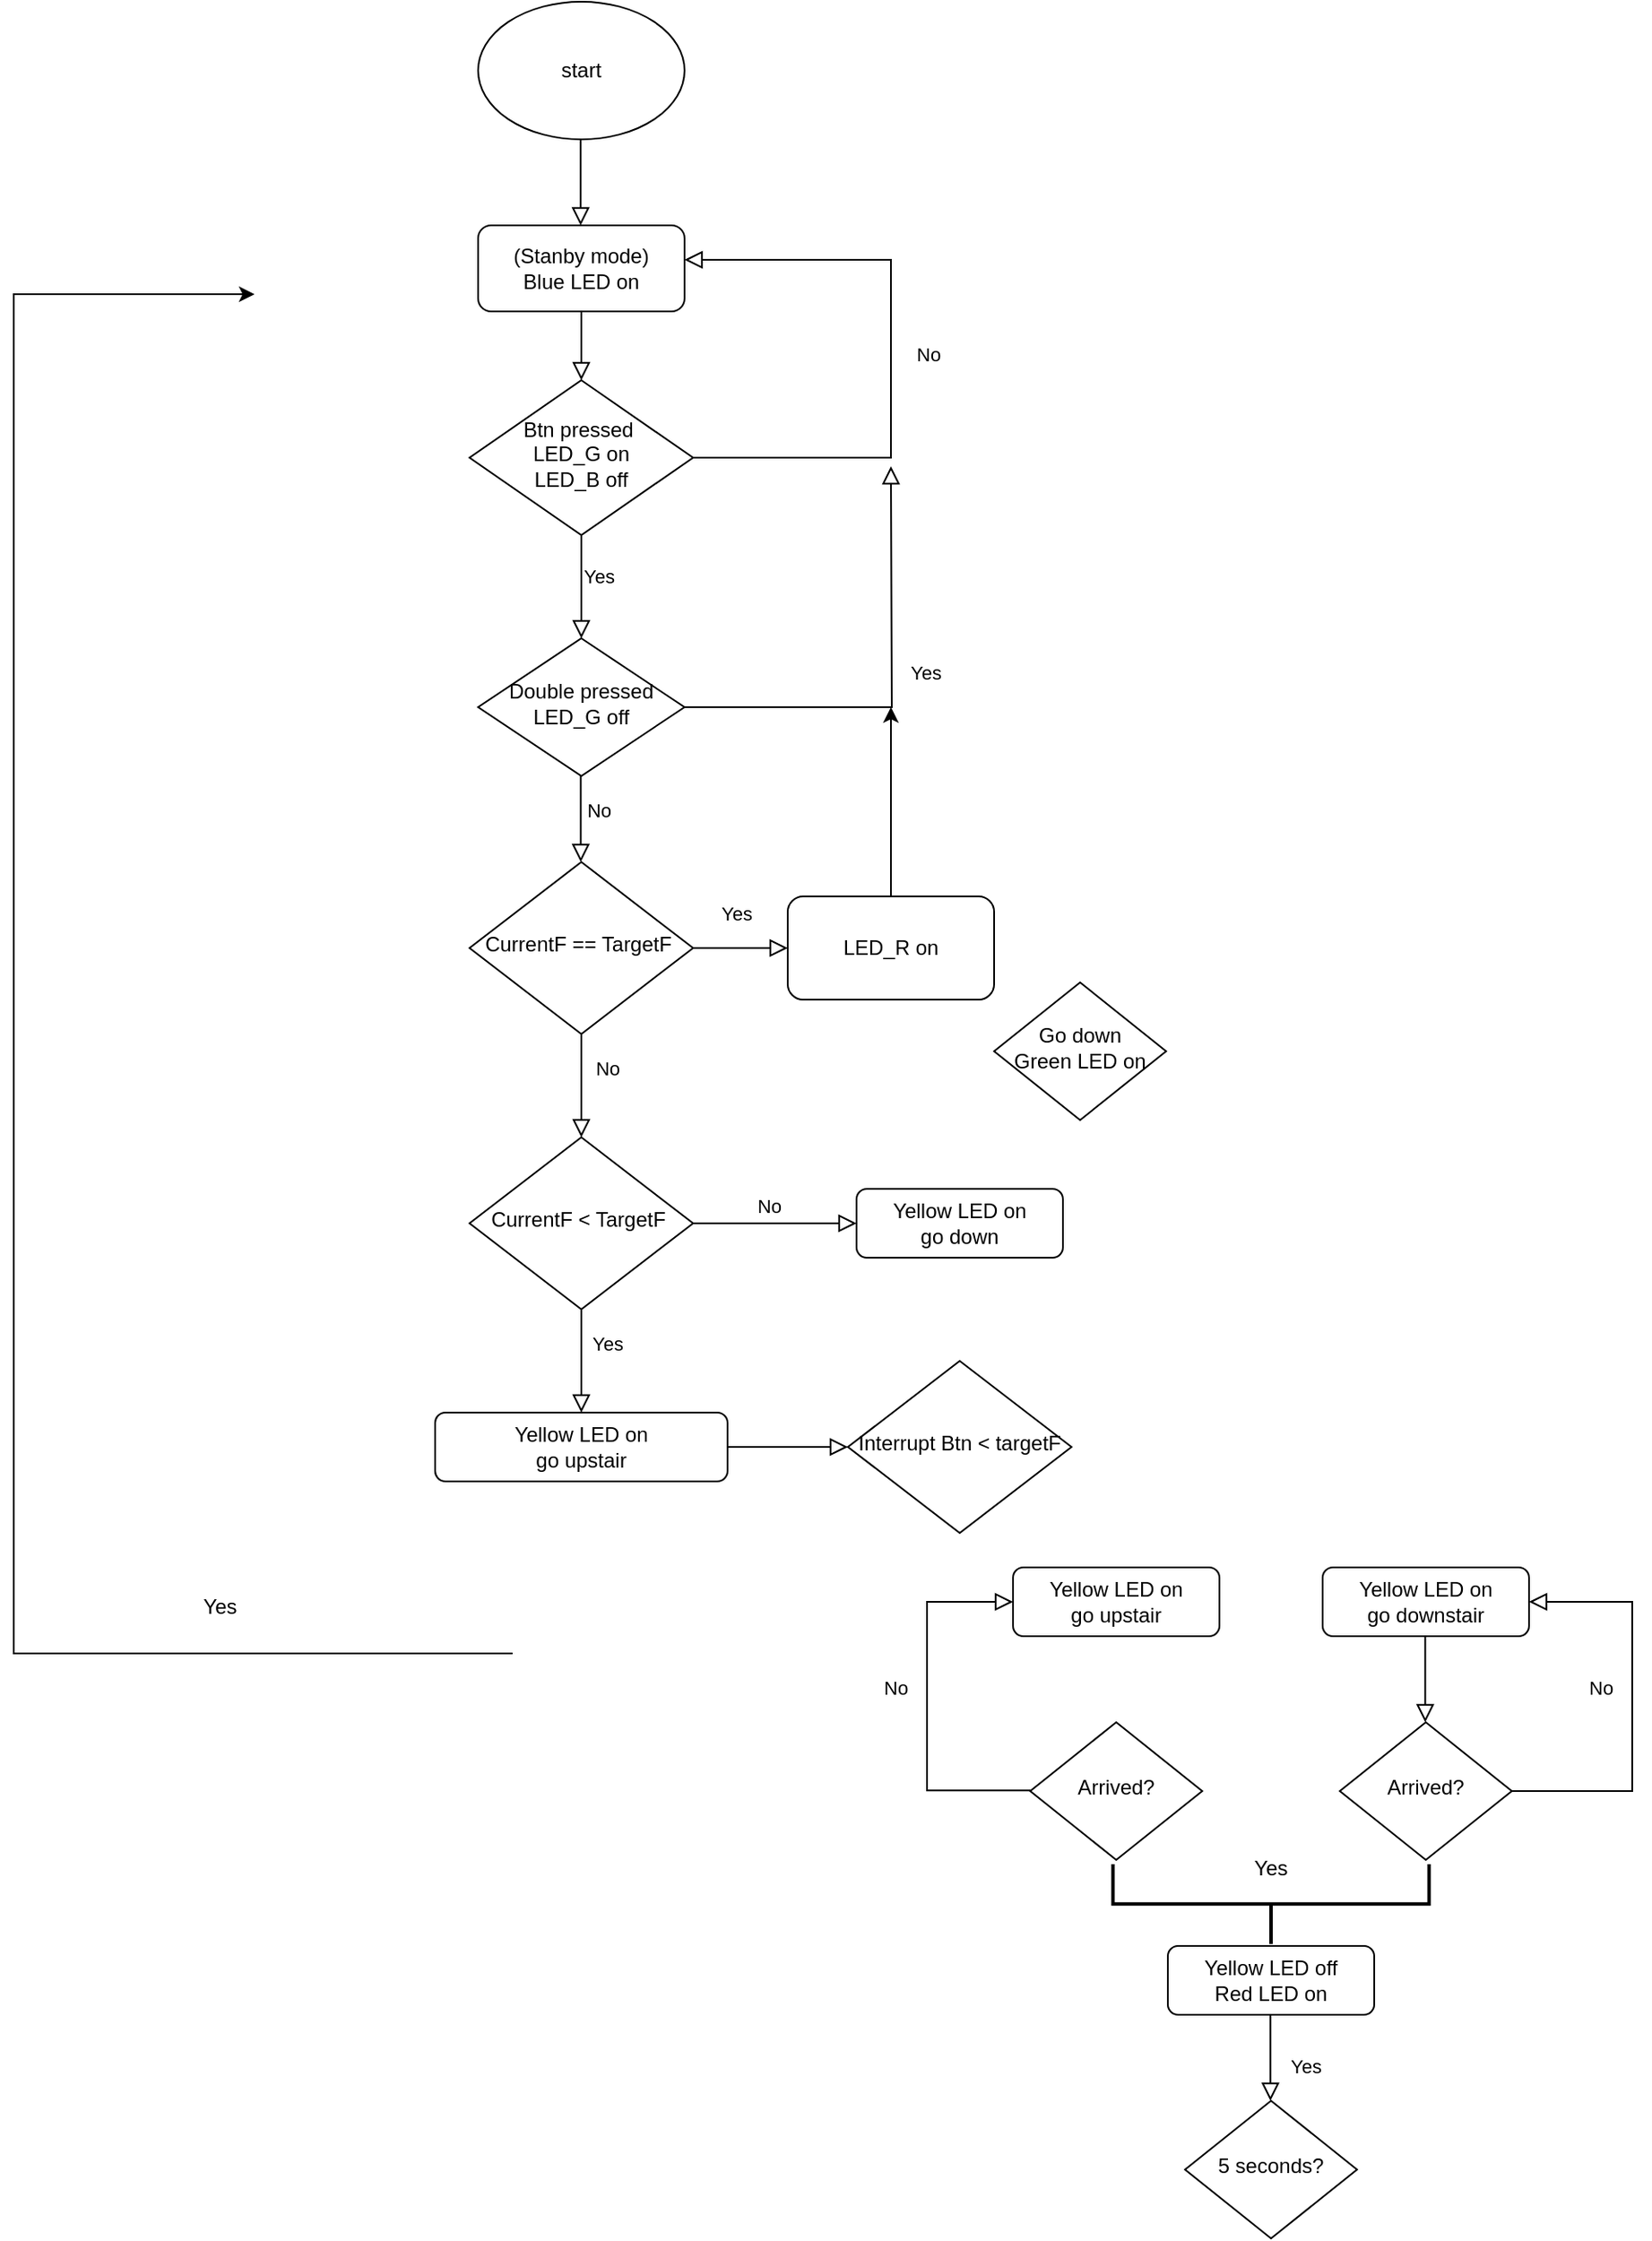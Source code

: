 <mxfile version="26.0.10">
  <diagram id="C5RBs43oDa-KdzZeNtuy" name="Page-1">
    <mxGraphModel dx="581" dy="1921" grid="1" gridSize="10" guides="1" tooltips="1" connect="1" arrows="1" fold="1" page="1" pageScale="1" pageWidth="827" pageHeight="1169" math="0" shadow="0">
      <root>
        <mxCell id="WIyWlLk6GJQsqaUBKTNV-0" />
        <mxCell id="WIyWlLk6GJQsqaUBKTNV-1" parent="WIyWlLk6GJQsqaUBKTNV-0" />
        <mxCell id="WIyWlLk6GJQsqaUBKTNV-2" value="" style="rounded=0;html=1;jettySize=auto;orthogonalLoop=1;fontSize=11;endArrow=block;endFill=0;endSize=8;strokeWidth=1;shadow=0;labelBackgroundColor=none;edgeStyle=orthogonalEdgeStyle;" parent="WIyWlLk6GJQsqaUBKTNV-1" source="WIyWlLk6GJQsqaUBKTNV-3" edge="1" target="WIyWlLk6GJQsqaUBKTNV-6">
          <mxGeometry relative="1" as="geometry">
            <mxPoint x="630" y="150" as="targetPoint" />
            <Array as="points" />
          </mxGeometry>
        </mxCell>
        <mxCell id="WIyWlLk6GJQsqaUBKTNV-3" value="(Stanby mode)&lt;div&gt;Blue LED on&lt;/div&gt;" style="rounded=1;whiteSpace=wrap;html=1;fontSize=12;glass=0;strokeWidth=1;shadow=0;" parent="WIyWlLk6GJQsqaUBKTNV-1" vertex="1">
          <mxGeometry x="570" y="60" width="120" height="50" as="geometry" />
        </mxCell>
        <mxCell id="WIyWlLk6GJQsqaUBKTNV-6" value="Btn pressed&amp;nbsp;&lt;div&gt;LED_G on&lt;/div&gt;&lt;div&gt;LED_B off&lt;/div&gt;" style="rhombus;whiteSpace=wrap;html=1;shadow=0;fontFamily=Helvetica;fontSize=12;align=center;strokeWidth=1;spacing=6;spacingTop=-4;" parent="WIyWlLk6GJQsqaUBKTNV-1" vertex="1">
          <mxGeometry x="565" y="150" width="130" height="90" as="geometry" />
        </mxCell>
        <mxCell id="innuWxYT5MC4HVouVCik-4" value="&amp;nbsp;No" style="edgeStyle=orthogonalEdgeStyle;rounded=0;html=1;jettySize=auto;orthogonalLoop=1;fontSize=11;endArrow=block;endFill=0;endSize=8;strokeWidth=1;shadow=0;labelBackgroundColor=none;entryX=1;entryY=0.5;entryDx=0;entryDy=0;exitX=1;exitY=0.5;exitDx=0;exitDy=0;" parent="WIyWlLk6GJQsqaUBKTNV-1" edge="1" source="WIyWlLk6GJQsqaUBKTNV-6">
          <mxGeometry y="-20" relative="1" as="geometry">
            <mxPoint as="offset" />
            <mxPoint x="680" y="190" as="sourcePoint" />
            <mxPoint x="690.0" y="80" as="targetPoint" />
            <Array as="points">
              <mxPoint x="810" y="195" />
              <mxPoint x="810" y="80" />
            </Array>
          </mxGeometry>
        </mxCell>
        <mxCell id="innuWxYT5MC4HVouVCik-6" value="Yes" style="edgeStyle=orthogonalEdgeStyle;rounded=0;html=1;jettySize=auto;orthogonalLoop=1;fontSize=11;endArrow=block;endFill=0;endSize=8;strokeWidth=1;shadow=0;labelBackgroundColor=none;entryX=0.5;entryY=0;entryDx=0;entryDy=0;" parent="WIyWlLk6GJQsqaUBKTNV-1" edge="1" target="9cQ_8xVSp9rurpWO9p4a-2" source="WIyWlLk6GJQsqaUBKTNV-6">
          <mxGeometry x="-0.2" y="10" relative="1" as="geometry">
            <mxPoint as="offset" />
            <mxPoint x="630" y="240" as="sourcePoint" />
            <mxPoint x="630" y="280" as="targetPoint" />
          </mxGeometry>
        </mxCell>
        <mxCell id="innuWxYT5MC4HVouVCik-12" value="Yes" style="edgeStyle=orthogonalEdgeStyle;rounded=0;html=1;jettySize=auto;orthogonalLoop=1;fontSize=11;endArrow=block;endFill=0;endSize=8;strokeWidth=1;shadow=0;labelBackgroundColor=none;exitX=1;exitY=0.5;exitDx=0;exitDy=0;" parent="WIyWlLk6GJQsqaUBKTNV-1" edge="1" source="9cQ_8xVSp9rurpWO9p4a-2">
          <mxGeometry x="0.079" y="-20" relative="1" as="geometry">
            <mxPoint as="offset" />
            <mxPoint x="680" y="319.6" as="sourcePoint" />
            <mxPoint x="810" y="200" as="targetPoint" />
          </mxGeometry>
        </mxCell>
        <mxCell id="innuWxYT5MC4HVouVCik-15" value="Yellow LED on&lt;div&gt;go upstair&lt;/div&gt;" style="rounded=1;whiteSpace=wrap;html=1;fontSize=12;glass=0;strokeWidth=1;shadow=0;" parent="WIyWlLk6GJQsqaUBKTNV-1" vertex="1">
          <mxGeometry x="881" y="840" width="120" height="40" as="geometry" />
        </mxCell>
        <mxCell id="innuWxYT5MC4HVouVCik-16" value="Arrived?" style="rhombus;whiteSpace=wrap;html=1;shadow=0;fontFamily=Helvetica;fontSize=12;align=center;strokeWidth=1;spacing=6;spacingTop=-4;" parent="WIyWlLk6GJQsqaUBKTNV-1" vertex="1">
          <mxGeometry x="891" y="930" width="100" height="80" as="geometry" />
        </mxCell>
        <mxCell id="innuWxYT5MC4HVouVCik-26" value="" style="edgeStyle=orthogonalEdgeStyle;rounded=0;html=1;jettySize=auto;orthogonalLoop=1;fontSize=11;endArrow=block;endFill=0;endSize=8;strokeWidth=1;shadow=0;labelBackgroundColor=none;exitX=1;exitY=0.5;exitDx=0;exitDy=0;entryX=0;entryY=0.5;entryDx=0;entryDy=0;" parent="WIyWlLk6GJQsqaUBKTNV-1" edge="1" target="9cQ_8xVSp9rurpWO9p4a-15" source="9cQ_8xVSp9rurpWO9p4a-20">
          <mxGeometry x="-0.2" y="10" relative="1" as="geometry">
            <mxPoint as="offset" />
            <mxPoint x="750" y="790" as="sourcePoint" />
            <mxPoint x="750" y="840" as="targetPoint" />
          </mxGeometry>
        </mxCell>
        <mxCell id="innuWxYT5MC4HVouVCik-29" value="&amp;nbsp;No" style="edgeStyle=orthogonalEdgeStyle;rounded=0;html=1;jettySize=auto;orthogonalLoop=1;fontSize=11;endArrow=block;endFill=0;endSize=8;strokeWidth=1;shadow=0;labelBackgroundColor=none;entryX=0;entryY=0.5;entryDx=0;entryDy=0;" parent="WIyWlLk6GJQsqaUBKTNV-1" target="innuWxYT5MC4HVouVCik-15" edge="1">
          <mxGeometry x="0.089" y="20" relative="1" as="geometry">
            <mxPoint as="offset" />
            <mxPoint x="891" y="969.6" as="sourcePoint" />
            <mxPoint x="831" y="770" as="targetPoint" />
            <Array as="points">
              <mxPoint x="831" y="970" />
              <mxPoint x="831" y="860" />
            </Array>
          </mxGeometry>
        </mxCell>
        <mxCell id="innuWxYT5MC4HVouVCik-33" value="Yellow LED off&lt;div&gt;Red LED on&lt;/div&gt;" style="rounded=1;whiteSpace=wrap;html=1;fontSize=12;glass=0;strokeWidth=1;shadow=0;" parent="WIyWlLk6GJQsqaUBKTNV-1" vertex="1">
          <mxGeometry x="971" y="1060" width="120" height="40" as="geometry" />
        </mxCell>
        <mxCell id="innuWxYT5MC4HVouVCik-68" style="edgeStyle=orthogonalEdgeStyle;rounded=0;orthogonalLoop=1;jettySize=auto;html=1;" parent="WIyWlLk6GJQsqaUBKTNV-1" edge="1">
          <mxGeometry relative="1" as="geometry">
            <mxPoint x="590" y="890" as="sourcePoint" />
            <Array as="points">
              <mxPoint x="590" y="890" />
              <mxPoint x="300" y="890" />
              <mxPoint x="300" y="100" />
            </Array>
            <mxPoint x="440" y="100" as="targetPoint" />
          </mxGeometry>
        </mxCell>
        <mxCell id="innuWxYT5MC4HVouVCik-42" value="Yes" style="edgeStyle=orthogonalEdgeStyle;rounded=0;html=1;jettySize=auto;orthogonalLoop=1;fontSize=11;endArrow=block;endFill=0;endSize=8;strokeWidth=1;shadow=0;labelBackgroundColor=none;" parent="WIyWlLk6GJQsqaUBKTNV-1" edge="1">
          <mxGeometry x="0.2" y="20" relative="1" as="geometry">
            <mxPoint as="offset" />
            <mxPoint x="1030.65" y="1100" as="sourcePoint" />
            <mxPoint x="1030.65" y="1150" as="targetPoint" />
          </mxGeometry>
        </mxCell>
        <mxCell id="innuWxYT5MC4HVouVCik-43" value="5 seconds?" style="rhombus;whiteSpace=wrap;html=1;shadow=0;fontFamily=Helvetica;fontSize=12;align=center;strokeWidth=1;spacing=6;spacingTop=-4;" parent="WIyWlLk6GJQsqaUBKTNV-1" vertex="1">
          <mxGeometry x="981" y="1150" width="100" height="80" as="geometry" />
        </mxCell>
        <mxCell id="innuWxYT5MC4HVouVCik-45" value="Go down&lt;div&gt;Green LED on&lt;/div&gt;" style="rhombus;whiteSpace=wrap;html=1;shadow=0;fontFamily=Helvetica;fontSize=12;align=center;strokeWidth=1;spacing=6;spacingTop=-4;" parent="WIyWlLk6GJQsqaUBKTNV-1" vertex="1">
          <mxGeometry x="870" y="500" width="100" height="80" as="geometry" />
        </mxCell>
        <mxCell id="innuWxYT5MC4HVouVCik-54" value="Yellow LED on&lt;div&gt;go downstair&lt;/div&gt;" style="rounded=1;whiteSpace=wrap;html=1;fontSize=12;glass=0;strokeWidth=1;shadow=0;" parent="WIyWlLk6GJQsqaUBKTNV-1" vertex="1">
          <mxGeometry x="1061" y="840" width="120" height="40" as="geometry" />
        </mxCell>
        <mxCell id="innuWxYT5MC4HVouVCik-55" value="" style="edgeStyle=orthogonalEdgeStyle;rounded=0;html=1;jettySize=auto;orthogonalLoop=1;fontSize=11;endArrow=block;endFill=0;endSize=8;strokeWidth=1;shadow=0;labelBackgroundColor=none;" parent="WIyWlLk6GJQsqaUBKTNV-1" edge="1">
          <mxGeometry x="-0.2" y="10" relative="1" as="geometry">
            <mxPoint as="offset" />
            <mxPoint x="1120.66" y="880" as="sourcePoint" />
            <mxPoint x="1120.66" y="930" as="targetPoint" />
          </mxGeometry>
        </mxCell>
        <mxCell id="innuWxYT5MC4HVouVCik-56" value="Arrived?" style="rhombus;whiteSpace=wrap;html=1;shadow=0;fontFamily=Helvetica;fontSize=12;align=center;strokeWidth=1;spacing=6;spacingTop=-4;" parent="WIyWlLk6GJQsqaUBKTNV-1" vertex="1">
          <mxGeometry x="1071" y="930" width="100" height="80" as="geometry" />
        </mxCell>
        <mxCell id="innuWxYT5MC4HVouVCik-58" value="" style="strokeWidth=2;html=1;shape=mxgraph.flowchart.annotation_2;align=left;labelPosition=right;pointerEvents=1;rotation=-90;" parent="WIyWlLk6GJQsqaUBKTNV-1" vertex="1">
          <mxGeometry x="1007.8" y="943.81" width="46.39" height="183.75" as="geometry" />
        </mxCell>
        <mxCell id="innuWxYT5MC4HVouVCik-61" value="Yes" style="text;html=1;align=center;verticalAlign=middle;whiteSpace=wrap;rounded=0;" parent="WIyWlLk6GJQsqaUBKTNV-1" vertex="1">
          <mxGeometry x="1001" y="1000" width="60" height="30" as="geometry" />
        </mxCell>
        <mxCell id="innuWxYT5MC4HVouVCik-66" value="&amp;nbsp;No" style="edgeStyle=orthogonalEdgeStyle;rounded=0;html=1;jettySize=auto;orthogonalLoop=1;fontSize=11;endArrow=block;endFill=0;endSize=8;strokeWidth=1;shadow=0;labelBackgroundColor=none;entryX=1;entryY=0.5;entryDx=0;entryDy=0;" parent="WIyWlLk6GJQsqaUBKTNV-1" source="innuWxYT5MC4HVouVCik-56" target="innuWxYT5MC4HVouVCik-54" edge="1">
          <mxGeometry x="0.089" y="20" relative="1" as="geometry">
            <mxPoint as="offset" />
            <mxPoint x="1301" y="969.6" as="sourcePoint" />
            <mxPoint x="1291" y="860" as="targetPoint" />
            <Array as="points">
              <mxPoint x="1241" y="970" />
              <mxPoint x="1241" y="860" />
            </Array>
          </mxGeometry>
        </mxCell>
        <mxCell id="innuWxYT5MC4HVouVCik-69" value="Yes" style="text;html=1;align=center;verticalAlign=middle;whiteSpace=wrap;rounded=0;" parent="WIyWlLk6GJQsqaUBKTNV-1" vertex="1">
          <mxGeometry x="390" y="847.9" width="60" height="30" as="geometry" />
        </mxCell>
        <mxCell id="9cQ_8xVSp9rurpWO9p4a-0" value="start" style="ellipse;whiteSpace=wrap;html=1;" vertex="1" parent="WIyWlLk6GJQsqaUBKTNV-1">
          <mxGeometry x="570" y="-70" width="120" height="80" as="geometry" />
        </mxCell>
        <mxCell id="9cQ_8xVSp9rurpWO9p4a-1" value="" style="rounded=0;html=1;jettySize=auto;orthogonalLoop=1;fontSize=11;endArrow=block;endFill=0;endSize=8;strokeWidth=1;shadow=0;labelBackgroundColor=none;edgeStyle=orthogonalEdgeStyle;" edge="1" parent="WIyWlLk6GJQsqaUBKTNV-1">
          <mxGeometry relative="1" as="geometry">
            <mxPoint x="629.6" y="59.96" as="targetPoint" />
            <Array as="points">
              <mxPoint x="629.6" y="59.96" />
            </Array>
            <mxPoint x="629.6" y="9.96" as="sourcePoint" />
          </mxGeometry>
        </mxCell>
        <mxCell id="9cQ_8xVSp9rurpWO9p4a-2" value="Double pressed&lt;div&gt;LED_G off&lt;/div&gt;" style="rhombus;whiteSpace=wrap;html=1;shadow=0;fontFamily=Helvetica;fontSize=12;align=center;strokeWidth=1;spacing=6;spacingTop=-4;" vertex="1" parent="WIyWlLk6GJQsqaUBKTNV-1">
          <mxGeometry x="570" y="300" width="120" height="80" as="geometry" />
        </mxCell>
        <mxCell id="9cQ_8xVSp9rurpWO9p4a-3" value="No" style="edgeStyle=orthogonalEdgeStyle;rounded=0;html=1;jettySize=auto;orthogonalLoop=1;fontSize=11;endArrow=block;endFill=0;endSize=8;strokeWidth=1;shadow=0;labelBackgroundColor=none;" edge="1" parent="WIyWlLk6GJQsqaUBKTNV-1">
          <mxGeometry x="-0.2" y="10" relative="1" as="geometry">
            <mxPoint as="offset" />
            <mxPoint x="629.67" y="380" as="sourcePoint" />
            <mxPoint x="629.67" y="430" as="targetPoint" />
          </mxGeometry>
        </mxCell>
        <mxCell id="9cQ_8xVSp9rurpWO9p4a-7" value="CurrentF == TargetF&amp;nbsp;" style="rhombus;whiteSpace=wrap;html=1;shadow=0;fontFamily=Helvetica;fontSize=12;align=center;strokeWidth=1;spacing=6;spacingTop=-4;" vertex="1" parent="WIyWlLk6GJQsqaUBKTNV-1">
          <mxGeometry x="565" y="430" width="130" height="100" as="geometry" />
        </mxCell>
        <mxCell id="9cQ_8xVSp9rurpWO9p4a-10" value="CurrentF &amp;lt; TargetF&amp;nbsp;" style="rhombus;whiteSpace=wrap;html=1;shadow=0;fontFamily=Helvetica;fontSize=12;align=center;strokeWidth=1;spacing=6;spacingTop=-4;" vertex="1" parent="WIyWlLk6GJQsqaUBKTNV-1">
          <mxGeometry x="565" y="590" width="130" height="100" as="geometry" />
        </mxCell>
        <mxCell id="9cQ_8xVSp9rurpWO9p4a-15" value="Interrupt Btn &amp;lt; targetF" style="rhombus;whiteSpace=wrap;html=1;shadow=0;fontFamily=Helvetica;fontSize=12;align=center;strokeWidth=1;spacing=6;spacingTop=-4;" vertex="1" parent="WIyWlLk6GJQsqaUBKTNV-1">
          <mxGeometry x="785" y="720" width="130" height="100" as="geometry" />
        </mxCell>
        <mxCell id="9cQ_8xVSp9rurpWO9p4a-16" value="Yes" style="edgeStyle=orthogonalEdgeStyle;rounded=0;html=1;jettySize=auto;orthogonalLoop=1;fontSize=11;endArrow=block;endFill=0;endSize=8;strokeWidth=1;shadow=0;labelBackgroundColor=none;exitX=1;exitY=0.5;exitDx=0;exitDy=0;" edge="1" parent="WIyWlLk6GJQsqaUBKTNV-1" source="9cQ_8xVSp9rurpWO9p4a-7">
          <mxGeometry x="-0.1" y="20" relative="1" as="geometry">
            <mxPoint as="offset" />
            <mxPoint x="750" y="538.7" as="sourcePoint" />
            <mxPoint x="750" y="480" as="targetPoint" />
          </mxGeometry>
        </mxCell>
        <mxCell id="9cQ_8xVSp9rurpWO9p4a-24" style="edgeStyle=orthogonalEdgeStyle;rounded=0;orthogonalLoop=1;jettySize=auto;html=1;" edge="1" parent="WIyWlLk6GJQsqaUBKTNV-1" source="9cQ_8xVSp9rurpWO9p4a-17">
          <mxGeometry relative="1" as="geometry">
            <mxPoint x="810" y="340" as="targetPoint" />
          </mxGeometry>
        </mxCell>
        <mxCell id="9cQ_8xVSp9rurpWO9p4a-17" value="LED_R on" style="rounded=1;whiteSpace=wrap;html=1;" vertex="1" parent="WIyWlLk6GJQsqaUBKTNV-1">
          <mxGeometry x="750" y="450" width="120" height="60" as="geometry" />
        </mxCell>
        <mxCell id="9cQ_8xVSp9rurpWO9p4a-19" value="No" style="edgeStyle=orthogonalEdgeStyle;rounded=0;html=1;jettySize=auto;orthogonalLoop=1;fontSize=11;endArrow=block;endFill=0;endSize=8;strokeWidth=1;shadow=0;labelBackgroundColor=none;exitX=1;exitY=0.5;exitDx=0;exitDy=0;entryX=0;entryY=0.5;entryDx=0;entryDy=0;" edge="1" parent="WIyWlLk6GJQsqaUBKTNV-1" source="9cQ_8xVSp9rurpWO9p4a-10" target="9cQ_8xVSp9rurpWO9p4a-26">
          <mxGeometry x="-0.079" y="10" relative="1" as="geometry">
            <mxPoint as="offset" />
            <mxPoint x="720" y="680" as="sourcePoint" />
            <mxPoint x="750" y="640" as="targetPoint" />
          </mxGeometry>
        </mxCell>
        <mxCell id="9cQ_8xVSp9rurpWO9p4a-20" value="Yellow LED on&lt;div&gt;go upstair&lt;/div&gt;" style="rounded=1;whiteSpace=wrap;html=1;fontSize=12;glass=0;strokeWidth=1;shadow=0;" vertex="1" parent="WIyWlLk6GJQsqaUBKTNV-1">
          <mxGeometry x="545" y="750" width="170" height="40" as="geometry" />
        </mxCell>
        <mxCell id="9cQ_8xVSp9rurpWO9p4a-21" value="No" style="edgeStyle=orthogonalEdgeStyle;rounded=0;html=1;jettySize=auto;orthogonalLoop=1;fontSize=11;endArrow=block;endFill=0;endSize=8;strokeWidth=1;shadow=0;labelBackgroundColor=none;exitX=0.5;exitY=1;exitDx=0;exitDy=0;entryX=0.5;entryY=0;entryDx=0;entryDy=0;" edge="1" parent="WIyWlLk6GJQsqaUBKTNV-1" source="9cQ_8xVSp9rurpWO9p4a-7" target="9cQ_8xVSp9rurpWO9p4a-10">
          <mxGeometry x="-0.333" y="15" relative="1" as="geometry">
            <mxPoint as="offset" />
            <mxPoint x="635" y="620" as="sourcePoint" />
            <mxPoint x="680" y="620" as="targetPoint" />
          </mxGeometry>
        </mxCell>
        <mxCell id="9cQ_8xVSp9rurpWO9p4a-22" value="Yes" style="edgeStyle=orthogonalEdgeStyle;rounded=0;html=1;jettySize=auto;orthogonalLoop=1;fontSize=11;endArrow=block;endFill=0;endSize=8;strokeWidth=1;shadow=0;labelBackgroundColor=none;exitX=0.5;exitY=1;exitDx=0;exitDy=0;" edge="1" parent="WIyWlLk6GJQsqaUBKTNV-1" source="9cQ_8xVSp9rurpWO9p4a-10">
          <mxGeometry x="-0.333" y="15" relative="1" as="geometry">
            <mxPoint as="offset" />
            <mxPoint x="630" y="750" as="sourcePoint" />
            <mxPoint x="630" y="750" as="targetPoint" />
          </mxGeometry>
        </mxCell>
        <mxCell id="9cQ_8xVSp9rurpWO9p4a-23" style="edgeStyle=orthogonalEdgeStyle;rounded=0;orthogonalLoop=1;jettySize=auto;html=1;exitX=0.5;exitY=1;exitDx=0;exitDy=0;" edge="1" parent="WIyWlLk6GJQsqaUBKTNV-1" source="9cQ_8xVSp9rurpWO9p4a-2" target="9cQ_8xVSp9rurpWO9p4a-2">
          <mxGeometry relative="1" as="geometry" />
        </mxCell>
        <mxCell id="9cQ_8xVSp9rurpWO9p4a-26" value="Yellow LED on&lt;div&gt;go down&lt;/div&gt;" style="rounded=1;whiteSpace=wrap;html=1;fontSize=12;glass=0;strokeWidth=1;shadow=0;" vertex="1" parent="WIyWlLk6GJQsqaUBKTNV-1">
          <mxGeometry x="790" y="620" width="120" height="40" as="geometry" />
        </mxCell>
      </root>
    </mxGraphModel>
  </diagram>
</mxfile>
